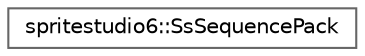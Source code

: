 digraph "Graphical Class Hierarchy"
{
 // LATEX_PDF_SIZE
  bgcolor="transparent";
  edge [fontname=Helvetica,fontsize=10,labelfontname=Helvetica,labelfontsize=10];
  node [fontname=Helvetica,fontsize=10,shape=box,height=0.2,width=0.4];
  rankdir="LR";
  Node0 [id="Node000000",label="spritestudio6::SsSequencePack",height=0.2,width=0.4,color="grey40", fillcolor="white", style="filled",URL="$classspritestudio6_1_1_ss_sequence_pack.html",tooltip="アニメーションを組み合わせた構造とその構造を使用するシーケンスを格納するデータです。 アニメーションの組み合わせ構造をSsSequenceで定義しています。"];
}
